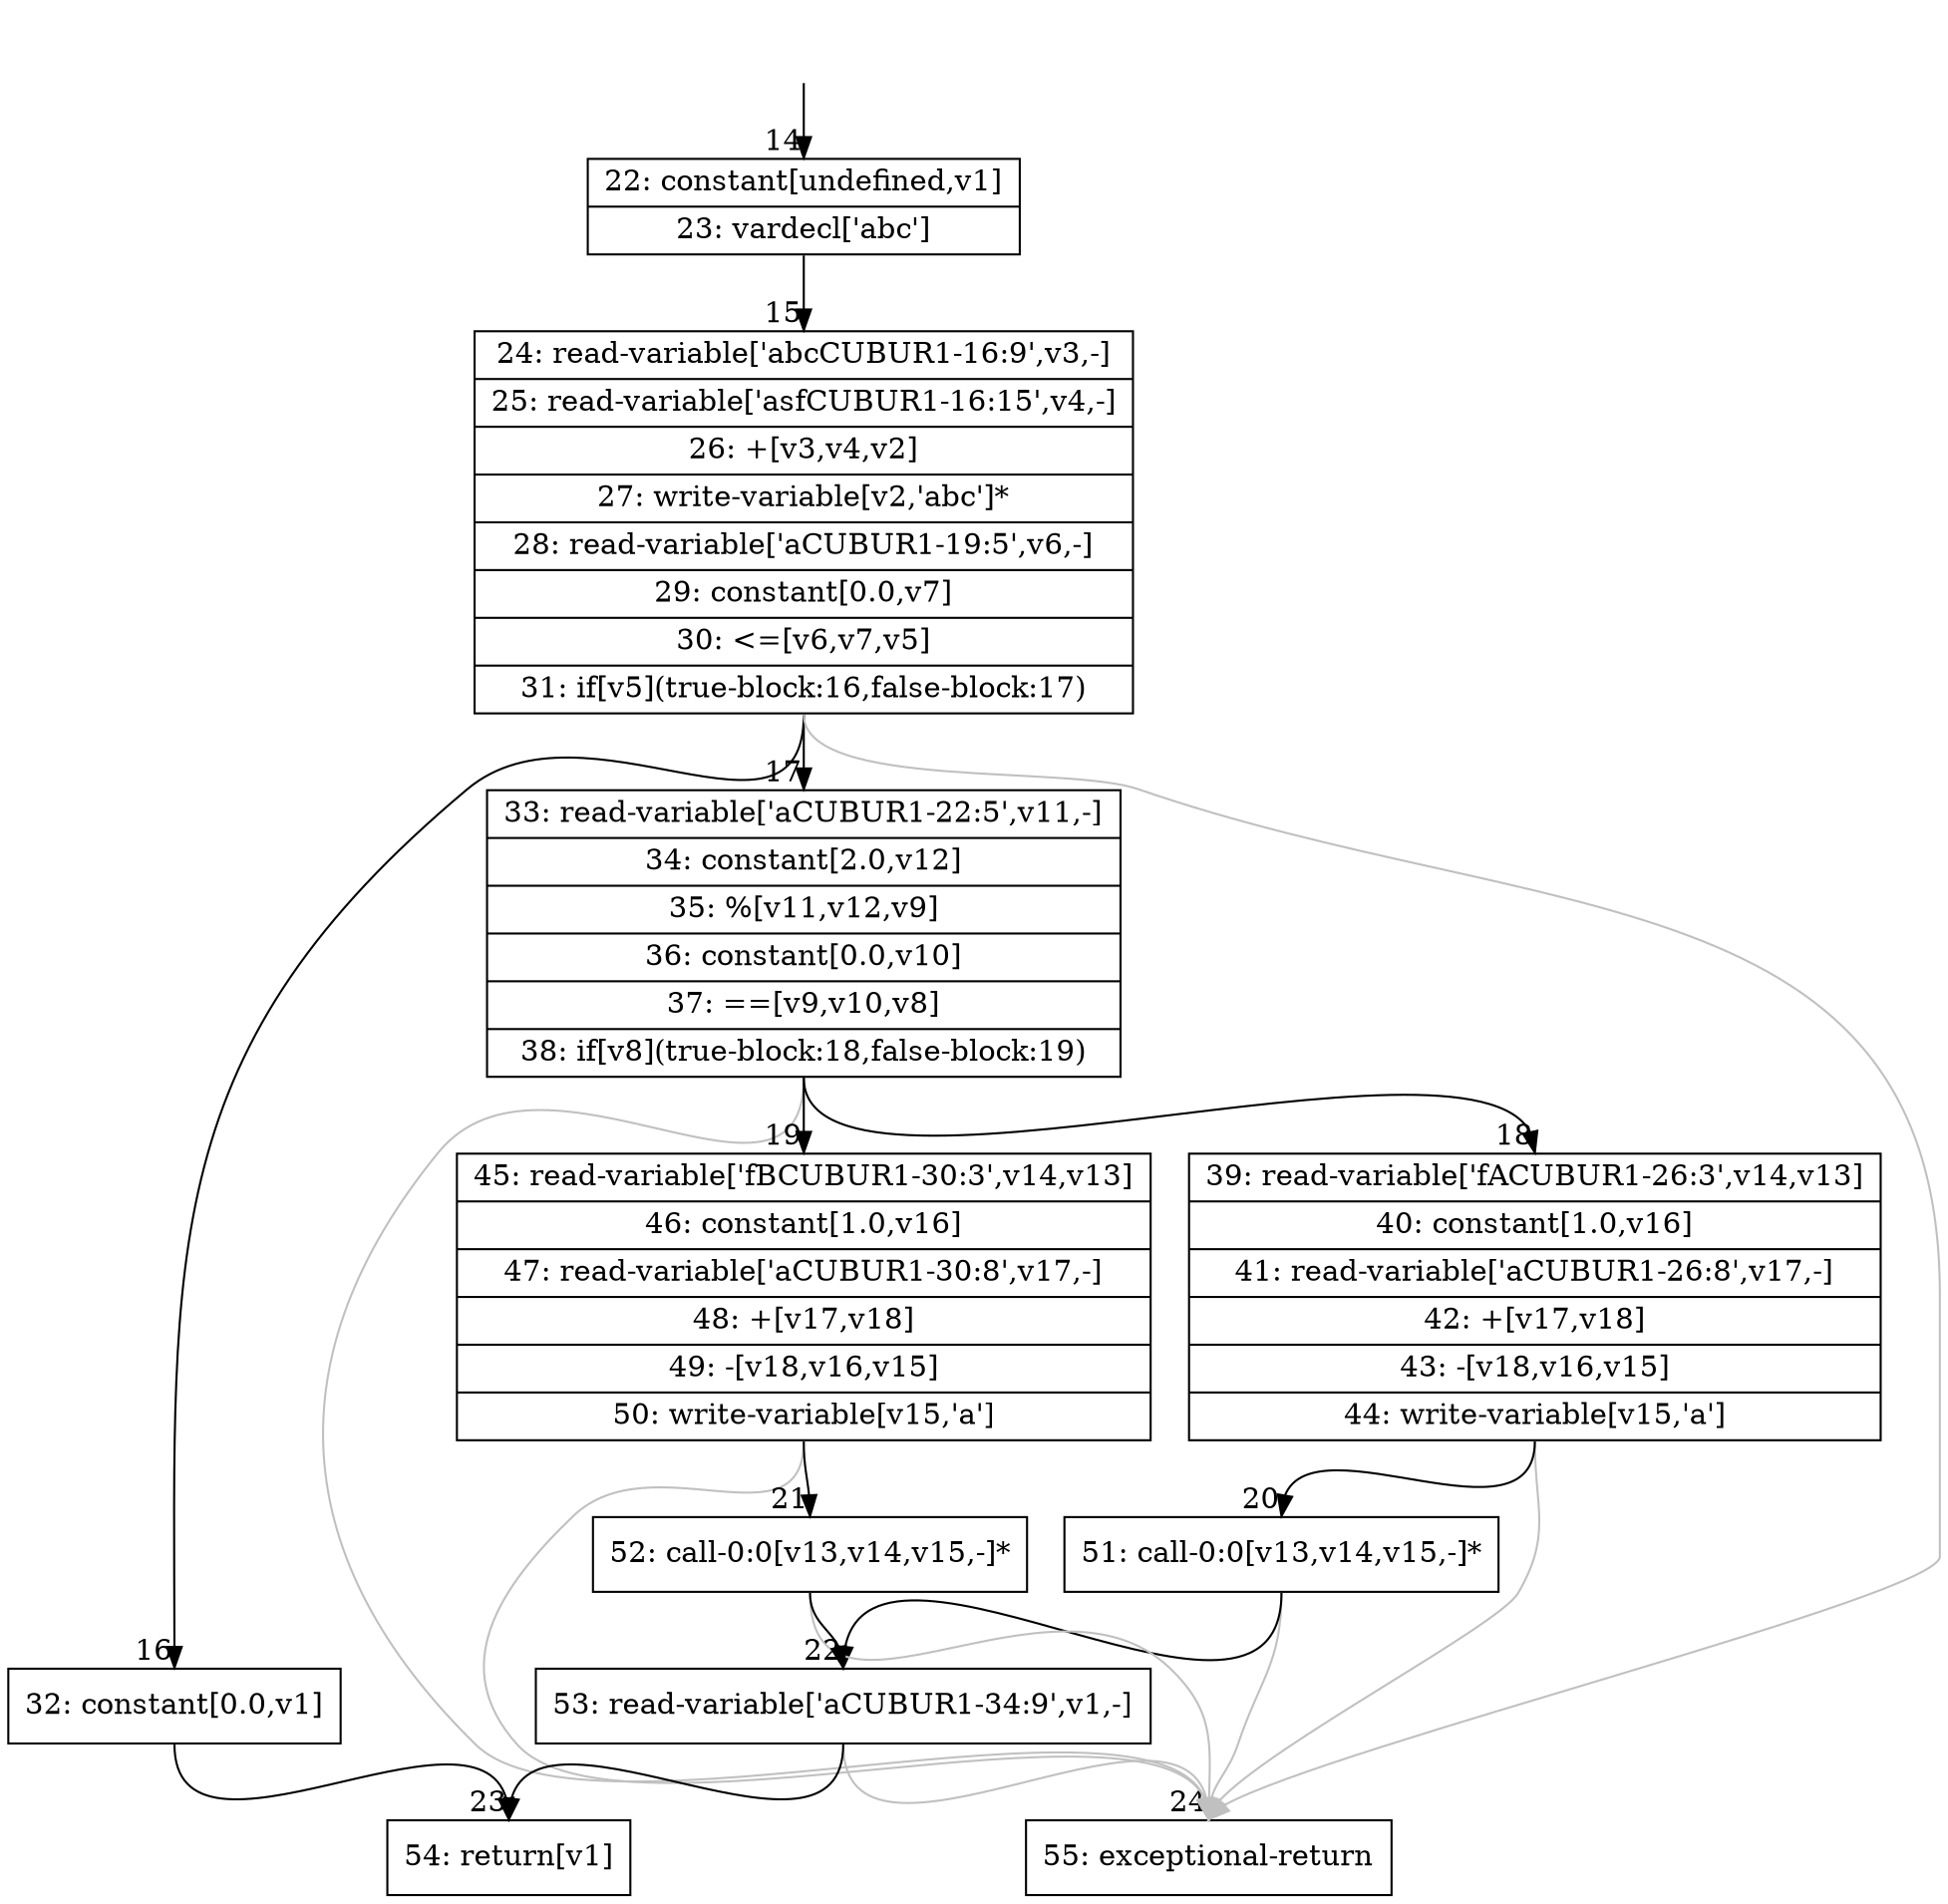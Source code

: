 digraph {
rankdir="TD"
BB_entry2[shape=none,label=""];
BB_entry2 -> BB14 [tailport=s, headport=n, headlabel="    14"]
BB14 [shape=record label="{22: constant[undefined,v1]|23: vardecl['abc']}" ] 
BB14 -> BB15 [tailport=s, headport=n, headlabel="      15"]
BB15 [shape=record label="{24: read-variable['abcCUBUR1-16:9',v3,-]|25: read-variable['asfCUBUR1-16:15',v4,-]|26: +[v3,v4,v2]|27: write-variable[v2,'abc']*|28: read-variable['aCUBUR1-19:5',v6,-]|29: constant[0.0,v7]|30: \<=[v6,v7,v5]|31: if[v5](true-block:16,false-block:17)}" ] 
BB15 -> BB16 [tailport=s, headport=n, headlabel="      16"]
BB15 -> BB17 [tailport=s, headport=n, headlabel="      17"]
BB15 -> BB24 [tailport=s, headport=n, color=gray, headlabel="      24"]
BB16 [shape=record label="{32: constant[0.0,v1]}" ] 
BB16 -> BB23 [tailport=s, headport=n, headlabel="      23"]
BB17 [shape=record label="{33: read-variable['aCUBUR1-22:5',v11,-]|34: constant[2.0,v12]|35: %[v11,v12,v9]|36: constant[0.0,v10]|37: ==[v9,v10,v8]|38: if[v8](true-block:18,false-block:19)}" ] 
BB17 -> BB18 [tailport=s, headport=n, headlabel="      18"]
BB17 -> BB19 [tailport=s, headport=n, headlabel="      19"]
BB17 -> BB24 [tailport=s, headport=n, color=gray]
BB18 [shape=record label="{39: read-variable['fACUBUR1-26:3',v14,v13]|40: constant[1.0,v16]|41: read-variable['aCUBUR1-26:8',v17,-]|42: +[v17,v18]|43: -[v18,v16,v15]|44: write-variable[v15,'a']}" ] 
BB18 -> BB20 [tailport=s, headport=n, headlabel="      20"]
BB18 -> BB24 [tailport=s, headport=n, color=gray]
BB19 [shape=record label="{45: read-variable['fBCUBUR1-30:3',v14,v13]|46: constant[1.0,v16]|47: read-variable['aCUBUR1-30:8',v17,-]|48: +[v17,v18]|49: -[v18,v16,v15]|50: write-variable[v15,'a']}" ] 
BB19 -> BB21 [tailport=s, headport=n, headlabel="      21"]
BB19 -> BB24 [tailport=s, headport=n, color=gray]
BB20 [shape=record label="{51: call-0:0[v13,v14,v15,-]*}" ] 
BB20 -> BB22 [tailport=s, headport=n, headlabel="      22"]
BB20 -> BB24 [tailport=s, headport=n, color=gray]
BB21 [shape=record label="{52: call-0:0[v13,v14,v15,-]*}" ] 
BB21 -> BB22 [tailport=s, headport=n]
BB21 -> BB24 [tailport=s, headport=n, color=gray]
BB22 [shape=record label="{53: read-variable['aCUBUR1-34:9',v1,-]}" ] 
BB22 -> BB23 [tailport=s, headport=n]
BB22 -> BB24 [tailport=s, headport=n, color=gray]
BB23 [shape=record label="{54: return[v1]}" ] 
BB24 [shape=record label="{55: exceptional-return}" ] 
}
